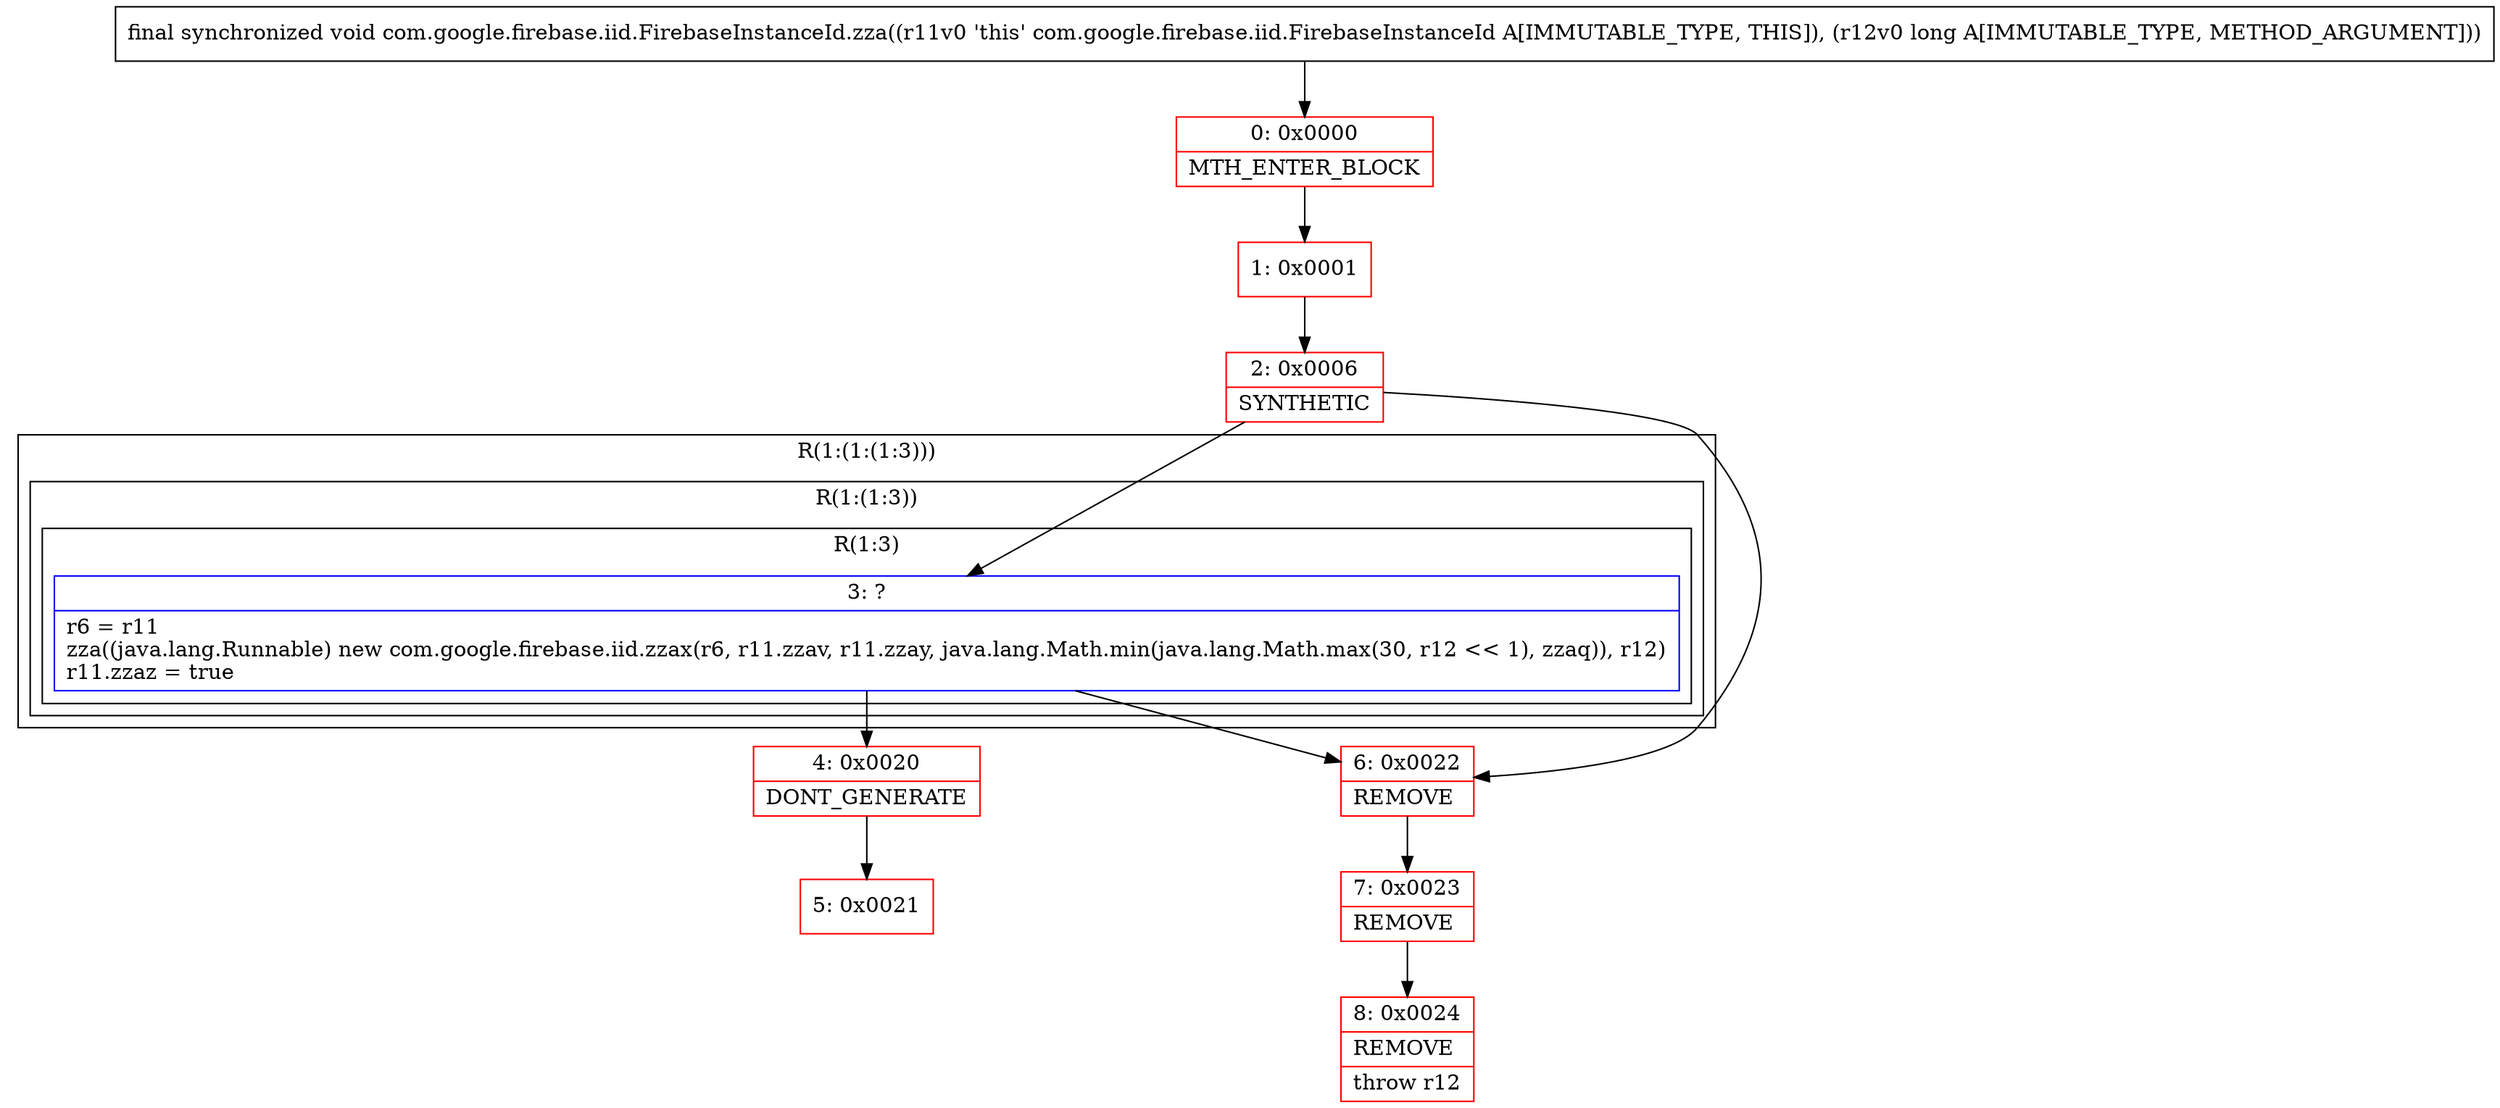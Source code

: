 digraph "CFG forcom.google.firebase.iid.FirebaseInstanceId.zza(J)V" {
subgraph cluster_Region_2086172032 {
label = "R(1:(1:(1:3)))";
node [shape=record,color=blue];
subgraph cluster_Region_728691401 {
label = "R(1:(1:3))";
node [shape=record,color=blue];
subgraph cluster_Region_988033368 {
label = "R(1:3)";
node [shape=record,color=blue];
Node_3 [shape=record,label="{3\:\ ?|r6 = r11\lzza((java.lang.Runnable) new com.google.firebase.iid.zzax(r6, r11.zzav, r11.zzay, java.lang.Math.min(java.lang.Math.max(30, r12 \<\< 1), zzaq)), r12)\lr11.zzaz = true\l}"];
}
}
}
Node_0 [shape=record,color=red,label="{0\:\ 0x0000|MTH_ENTER_BLOCK\l}"];
Node_1 [shape=record,color=red,label="{1\:\ 0x0001}"];
Node_2 [shape=record,color=red,label="{2\:\ 0x0006|SYNTHETIC\l}"];
Node_4 [shape=record,color=red,label="{4\:\ 0x0020|DONT_GENERATE\l}"];
Node_5 [shape=record,color=red,label="{5\:\ 0x0021}"];
Node_6 [shape=record,color=red,label="{6\:\ 0x0022|REMOVE\l}"];
Node_7 [shape=record,color=red,label="{7\:\ 0x0023|REMOVE\l}"];
Node_8 [shape=record,color=red,label="{8\:\ 0x0024|REMOVE\l|throw r12\l}"];
MethodNode[shape=record,label="{final synchronized void com.google.firebase.iid.FirebaseInstanceId.zza((r11v0 'this' com.google.firebase.iid.FirebaseInstanceId A[IMMUTABLE_TYPE, THIS]), (r12v0 long A[IMMUTABLE_TYPE, METHOD_ARGUMENT])) }"];
MethodNode -> Node_0;
Node_3 -> Node_4;
Node_3 -> Node_6;
Node_0 -> Node_1;
Node_1 -> Node_2;
Node_2 -> Node_3;
Node_2 -> Node_6;
Node_4 -> Node_5;
Node_6 -> Node_7;
Node_7 -> Node_8;
}

